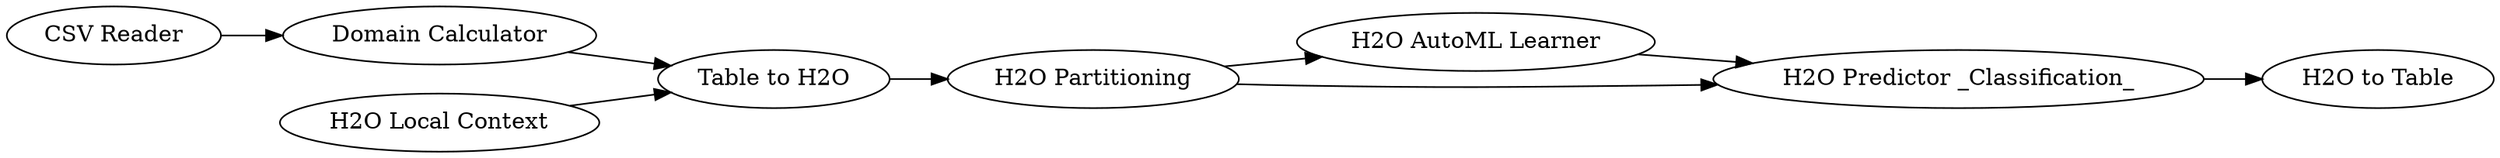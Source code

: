 digraph {
	1 [label="CSV Reader"]
	2 [label="Table to H2O"]
	3 [label="H2O to Table"]
	4 [label="H2O Local Context"]
	5 [label="H2O Partitioning"]
	6 [label="H2O AutoML Learner"]
	7 [label="H2O Predictor _Classification_"]
	8 [label="Domain Calculator"]
	1 -> 8
	2 -> 5
	4 -> 2
	5 -> 6
	5 -> 7
	6 -> 7
	7 -> 3
	8 -> 2
	rankdir=LR
}
